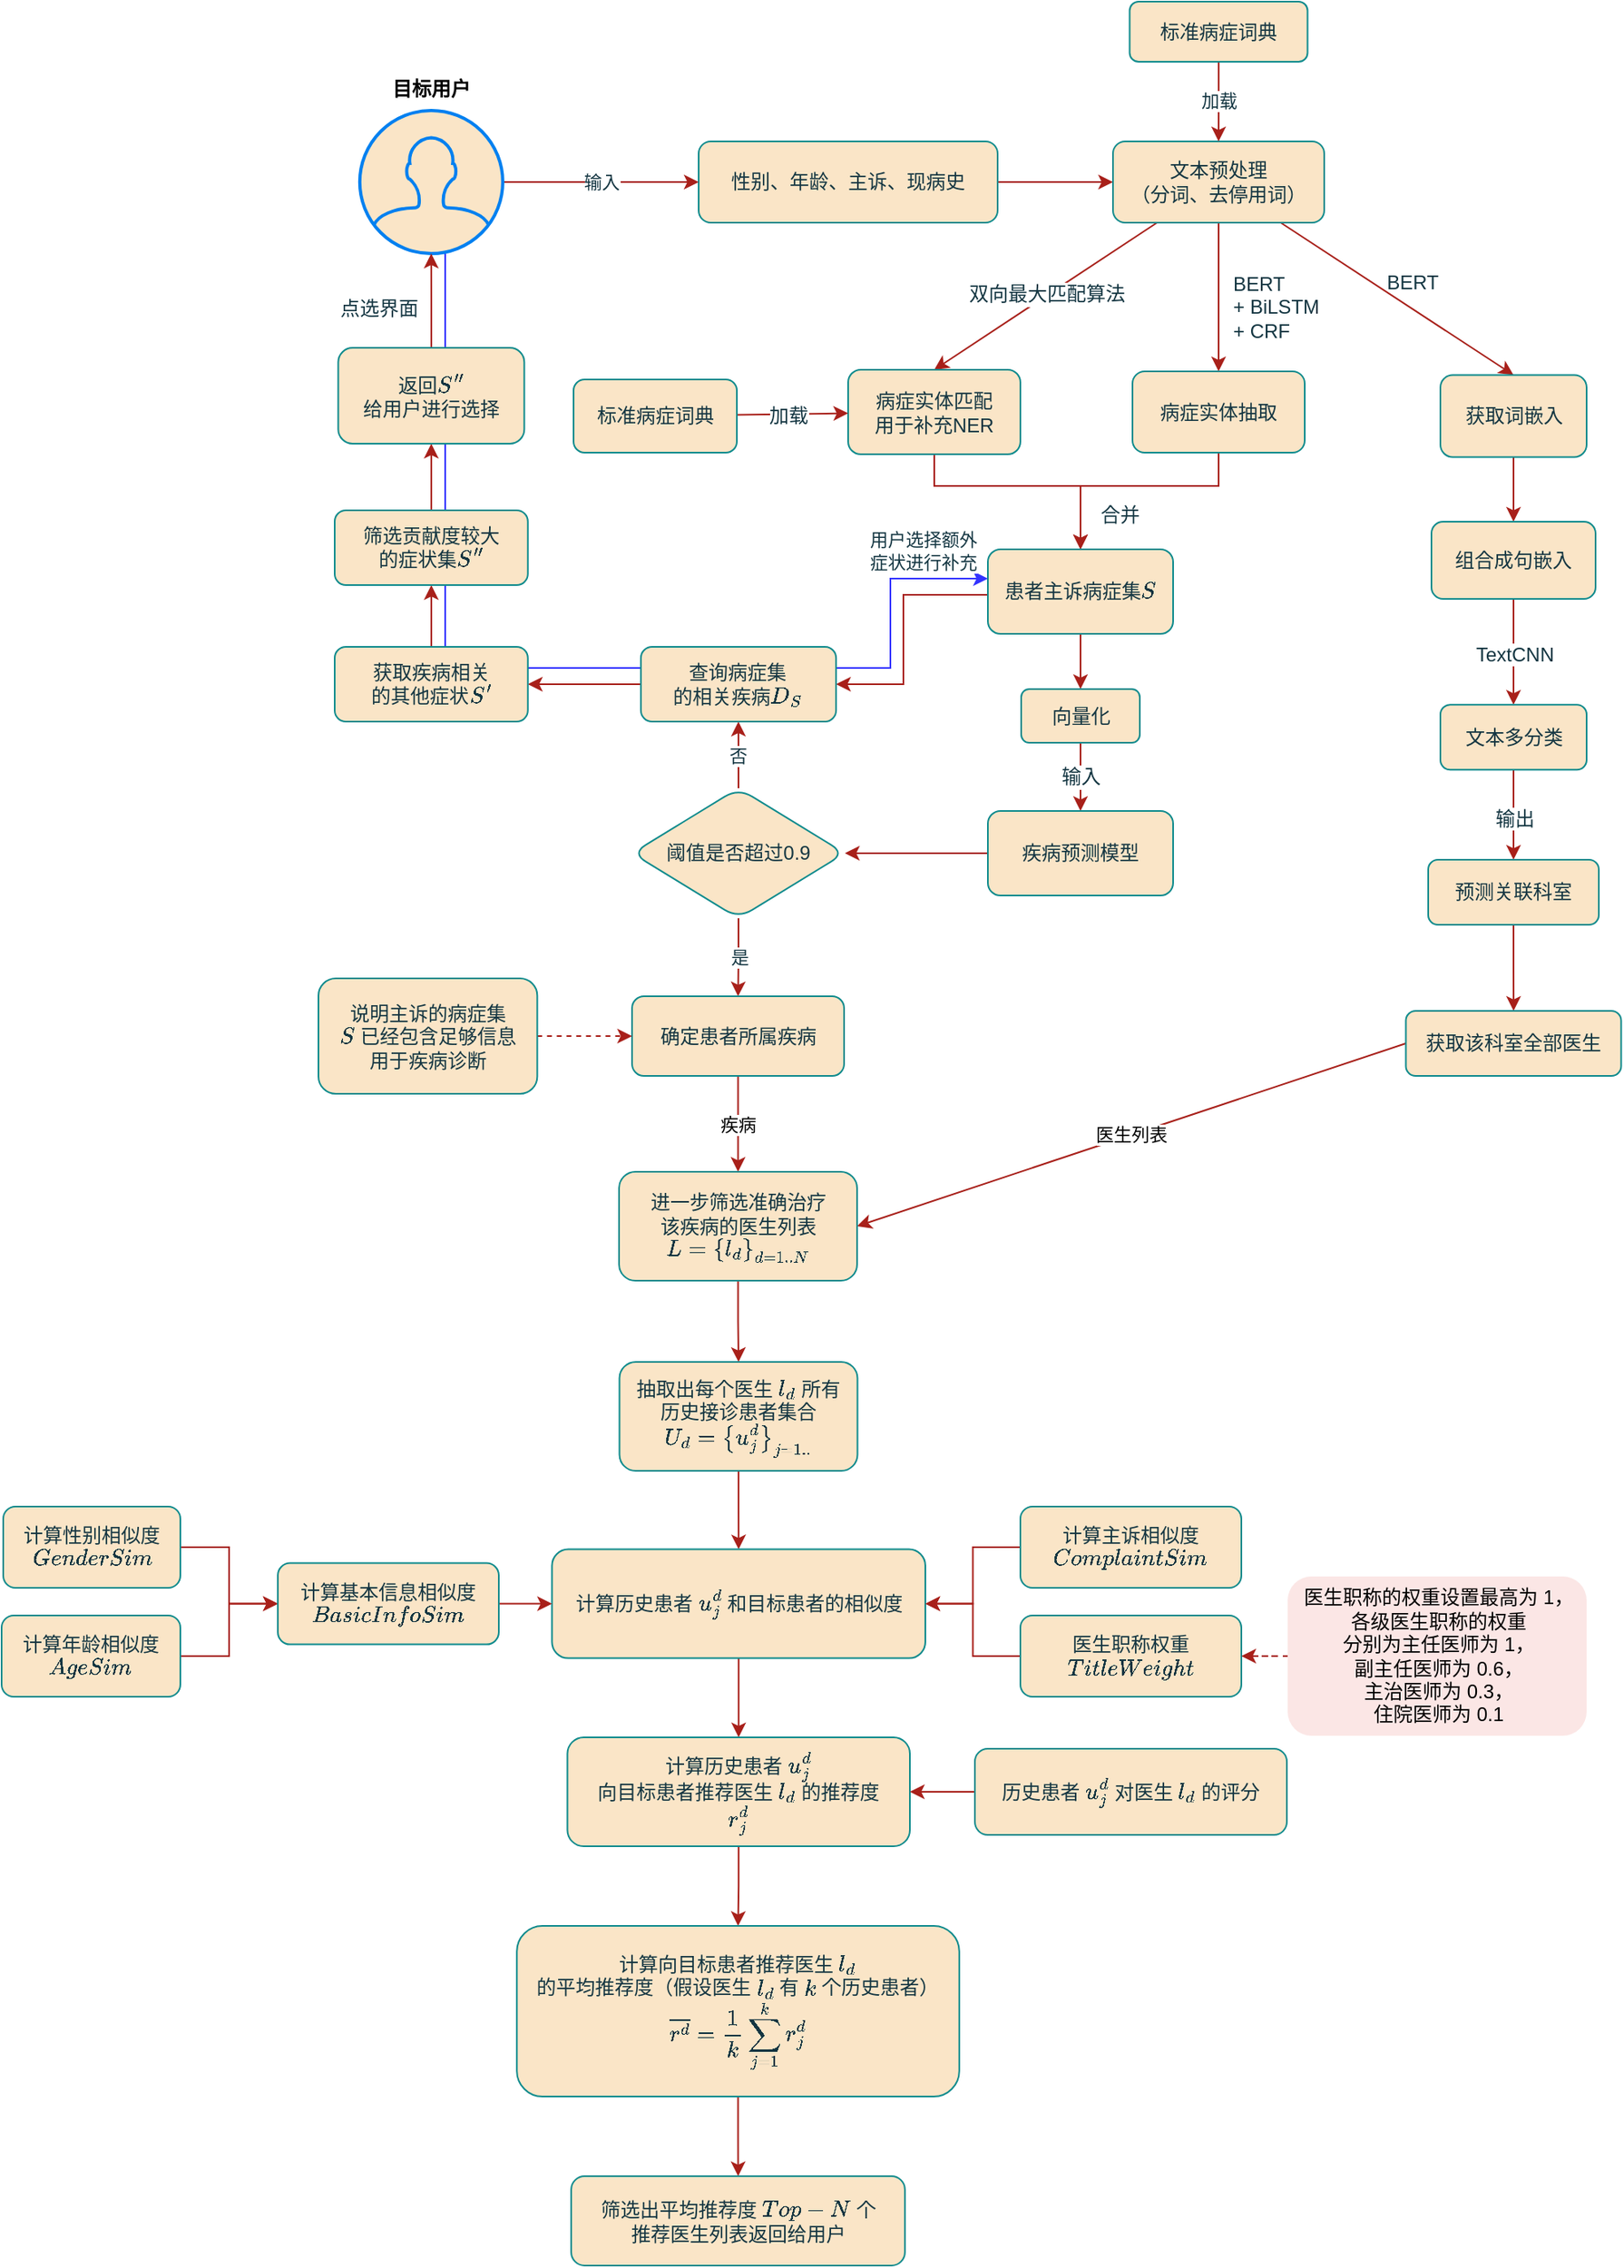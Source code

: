 <mxfile version="21.2.8" type="device">
  <diagram id="C5RBs43oDa-KdzZeNtuy" name="Page-1">
    <mxGraphModel dx="1700" dy="1240" grid="0" gridSize="10" guides="1" tooltips="1" connect="1" arrows="1" fold="1" page="0" pageScale="1" pageWidth="827" pageHeight="1169" math="1" shadow="0">
      <root>
        <mxCell id="WIyWlLk6GJQsqaUBKTNV-0" />
        <mxCell id="WIyWlLk6GJQsqaUBKTNV-1" parent="WIyWlLk6GJQsqaUBKTNV-0" />
        <mxCell id="CT1Cn-AG5BOW3qlMobIK-1" value="" style="edgeStyle=orthogonalEdgeStyle;rounded=0;orthogonalLoop=1;jettySize=auto;html=1;labelBackgroundColor=none;strokeColor=#A8201A;fontColor=default;" parent="WIyWlLk6GJQsqaUBKTNV-1" source="WIyWlLk6GJQsqaUBKTNV-3" target="CT1Cn-AG5BOW3qlMobIK-0" edge="1">
          <mxGeometry relative="1" as="geometry" />
        </mxCell>
        <mxCell id="WIyWlLk6GJQsqaUBKTNV-3" value="性别、年龄、主诉、现病史" style="rounded=1;whiteSpace=wrap;html=1;fontSize=12;glass=0;strokeWidth=1;shadow=0;labelBackgroundColor=none;fillColor=#FAE5C7;strokeColor=#0F8B8D;fontColor=#143642;" parent="WIyWlLk6GJQsqaUBKTNV-1" vertex="1">
          <mxGeometry x="155" y="59" width="184" height="50" as="geometry" />
        </mxCell>
        <mxCell id="WIyWlLk6GJQsqaUBKTNV-5" value="No" style="edgeStyle=orthogonalEdgeStyle;rounded=0;html=1;jettySize=auto;orthogonalLoop=1;fontSize=11;endArrow=block;endFill=0;endSize=8;strokeWidth=1;shadow=0;labelBackgroundColor=none;strokeColor=#A8201A;fontColor=default;" parent="WIyWlLk6GJQsqaUBKTNV-1" edge="1">
          <mxGeometry y="10" relative="1" as="geometry">
            <mxPoint as="offset" />
            <mxPoint x="360" y="260" as="targetPoint" />
          </mxGeometry>
        </mxCell>
        <mxCell id="CT1Cn-AG5BOW3qlMobIK-3" value="" style="rounded=0;orthogonalLoop=1;jettySize=auto;html=1;labelBackgroundColor=none;strokeColor=#A8201A;fontColor=default;entryX=0.5;entryY=0;entryDx=0;entryDy=0;" parent="WIyWlLk6GJQsqaUBKTNV-1" source="CT1Cn-AG5BOW3qlMobIK-0" target="CT1Cn-AG5BOW3qlMobIK-2" edge="1">
          <mxGeometry relative="1" as="geometry" />
        </mxCell>
        <mxCell id="CT1Cn-AG5BOW3qlMobIK-19" value="" style="edgeStyle=orthogonalEdgeStyle;rounded=0;orthogonalLoop=1;jettySize=auto;html=1;strokeColor=#A8201A;fontColor=#143642;fillColor=#FAE5C7;" parent="WIyWlLk6GJQsqaUBKTNV-1" source="CT1Cn-AG5BOW3qlMobIK-0" target="CT1Cn-AG5BOW3qlMobIK-18" edge="1">
          <mxGeometry relative="1" as="geometry" />
        </mxCell>
        <mxCell id="CT1Cn-AG5BOW3qlMobIK-34" value="&lt;span style=&quot;color: rgb(20, 54, 66); font-family: Helvetica; font-size: 12px; font-style: normal; font-variant-ligatures: normal; font-variant-caps: normal; font-weight: 400; letter-spacing: normal; orphans: 2; text-align: center; text-indent: 0px; text-transform: none; widows: 2; word-spacing: 0px; -webkit-text-stroke-width: 0px; background-color: rgb(255, 255, 255); text-decoration-thickness: initial; text-decoration-style: initial; text-decoration-color: initial; float: none; display: inline !important;&quot;&gt;双向最大匹配算法&lt;/span&gt;" style="rounded=0;orthogonalLoop=1;jettySize=auto;html=1;entryX=0.5;entryY=0;entryDx=0;entryDy=0;strokeColor=#A8201A;fontColor=#143642;fillColor=#FAE5C7;" parent="WIyWlLk6GJQsqaUBKTNV-1" source="CT1Cn-AG5BOW3qlMobIK-0" target="CT1Cn-AG5BOW3qlMobIK-25" edge="1">
          <mxGeometry x="-0.009" y="-1" relative="1" as="geometry">
            <mxPoint as="offset" />
          </mxGeometry>
        </mxCell>
        <mxCell id="CT1Cn-AG5BOW3qlMobIK-0" value="文本预处理&lt;br&gt;（分词、去停用词）" style="rounded=1;whiteSpace=wrap;html=1;fontSize=12;glass=0;strokeWidth=1;shadow=0;labelBackgroundColor=none;fillColor=#FAE5C7;strokeColor=#0F8B8D;fontColor=#143642;" parent="WIyWlLk6GJQsqaUBKTNV-1" vertex="1">
          <mxGeometry x="410" y="59" width="130" height="50" as="geometry" />
        </mxCell>
        <mxCell id="CT1Cn-AG5BOW3qlMobIK-5" value="" style="edgeStyle=orthogonalEdgeStyle;rounded=0;orthogonalLoop=1;jettySize=auto;html=1;labelBackgroundColor=none;strokeColor=#A8201A;fontColor=default;" parent="WIyWlLk6GJQsqaUBKTNV-1" source="CT1Cn-AG5BOW3qlMobIK-2" target="CT1Cn-AG5BOW3qlMobIK-4" edge="1">
          <mxGeometry relative="1" as="geometry" />
        </mxCell>
        <mxCell id="CT1Cn-AG5BOW3qlMobIK-2" value="获取词嵌入" style="rounded=1;whiteSpace=wrap;html=1;fontSize=12;glass=0;strokeWidth=1;shadow=0;labelBackgroundColor=none;fillColor=#FAE5C7;strokeColor=#0F8B8D;fontColor=#143642;" parent="WIyWlLk6GJQsqaUBKTNV-1" vertex="1">
          <mxGeometry x="611.5" y="202.75" width="90" height="50.5" as="geometry" />
        </mxCell>
        <mxCell id="CT1Cn-AG5BOW3qlMobIK-10" value="&#xa;&lt;span style=&quot;color: rgb(20, 54, 66); font-family: Helvetica; font-size: 12px; font-style: normal; font-variant-ligatures: normal; font-variant-caps: normal; font-weight: 400; letter-spacing: normal; orphans: 2; text-align: center; text-indent: 0px; text-transform: none; widows: 2; word-spacing: 0px; -webkit-text-stroke-width: 0px; background-color: rgb(255, 255, 255); text-decoration-thickness: initial; text-decoration-style: initial; text-decoration-color: initial; float: none; display: inline !important;&quot;&gt;TextCNN&lt;/span&gt;&#xa;&#xa;" style="edgeStyle=orthogonalEdgeStyle;rounded=0;orthogonalLoop=1;jettySize=auto;html=1;labelBackgroundColor=none;strokeColor=#A8201A;fontColor=default;" parent="WIyWlLk6GJQsqaUBKTNV-1" source="CT1Cn-AG5BOW3qlMobIK-4" target="CT1Cn-AG5BOW3qlMobIK-9" edge="1">
          <mxGeometry x="0.234" relative="1" as="geometry">
            <mxPoint as="offset" />
          </mxGeometry>
        </mxCell>
        <mxCell id="CT1Cn-AG5BOW3qlMobIK-4" value="组合成句嵌入" style="rounded=1;whiteSpace=wrap;html=1;fontSize=12;glass=0;strokeWidth=1;shadow=0;labelBackgroundColor=none;fillColor=#FAE5C7;strokeColor=#0F8B8D;fontColor=#143642;" parent="WIyWlLk6GJQsqaUBKTNV-1" vertex="1">
          <mxGeometry x="606" y="293" width="101" height="47.5" as="geometry" />
        </mxCell>
        <mxCell id="CT1Cn-AG5BOW3qlMobIK-6" value="BERT" style="text;html=1;align=center;verticalAlign=middle;resizable=0;points=[];autosize=1;strokeColor=none;fillColor=none;labelBackgroundColor=none;fontColor=#143642;" parent="WIyWlLk6GJQsqaUBKTNV-1" vertex="1">
          <mxGeometry x="569" y="133" width="50" height="26" as="geometry" />
        </mxCell>
        <mxCell id="CT1Cn-AG5BOW3qlMobIK-13" value="&#xa;&lt;span style=&quot;color: rgb(20, 54, 66); font-family: Helvetica; font-size: 12px; font-style: normal; font-variant-ligatures: normal; font-variant-caps: normal; font-weight: 400; letter-spacing: normal; orphans: 2; text-align: center; text-indent: 0px; text-transform: none; widows: 2; word-spacing: 0px; -webkit-text-stroke-width: 0px; background-color: rgb(255, 255, 255); text-decoration-thickness: initial; text-decoration-style: initial; text-decoration-color: initial; float: none; display: inline !important;&quot;&gt;输出&lt;/span&gt;&#xa;&#xa;" style="edgeStyle=orthogonalEdgeStyle;rounded=0;orthogonalLoop=1;jettySize=auto;html=1;labelBackgroundColor=none;strokeColor=#A8201A;fontColor=default;" parent="WIyWlLk6GJQsqaUBKTNV-1" source="CT1Cn-AG5BOW3qlMobIK-9" target="CT1Cn-AG5BOW3qlMobIK-12" edge="1">
          <mxGeometry x="0.314" relative="1" as="geometry">
            <mxPoint as="offset" />
          </mxGeometry>
        </mxCell>
        <mxCell id="CT1Cn-AG5BOW3qlMobIK-9" value="文本多分类" style="rounded=1;whiteSpace=wrap;html=1;fontSize=12;glass=0;strokeWidth=1;shadow=0;labelBackgroundColor=none;fillColor=#FAE5C7;strokeColor=#0F8B8D;fontColor=#143642;" parent="WIyWlLk6GJQsqaUBKTNV-1" vertex="1">
          <mxGeometry x="611.5" y="405.61" width="90" height="40" as="geometry" />
        </mxCell>
        <mxCell id="CT1Cn-AG5BOW3qlMobIK-17" value="" style="edgeStyle=orthogonalEdgeStyle;rounded=0;orthogonalLoop=1;jettySize=auto;html=1;labelBackgroundColor=none;strokeColor=#A8201A;fontColor=default;" parent="WIyWlLk6GJQsqaUBKTNV-1" source="CT1Cn-AG5BOW3qlMobIK-12" target="CT1Cn-AG5BOW3qlMobIK-16" edge="1">
          <mxGeometry relative="1" as="geometry" />
        </mxCell>
        <mxCell id="CT1Cn-AG5BOW3qlMobIK-12" value="预测关联科室" style="rounded=1;whiteSpace=wrap;html=1;fontSize=12;glass=0;strokeWidth=1;shadow=0;labelBackgroundColor=none;fillColor=#FAE5C7;strokeColor=#0F8B8D;fontColor=#143642;" parent="WIyWlLk6GJQsqaUBKTNV-1" vertex="1">
          <mxGeometry x="604" y="501" width="105" height="40" as="geometry" />
        </mxCell>
        <mxCell id="IbRS3Qbwn-SkKj3bePbD-2" value="医生列表" style="rounded=0;orthogonalLoop=1;jettySize=auto;html=1;entryX=1;entryY=0.5;entryDx=0;entryDy=0;strokeColor=#A8201A;exitX=0;exitY=0.5;exitDx=0;exitDy=0;" edge="1" parent="WIyWlLk6GJQsqaUBKTNV-1" source="CT1Cn-AG5BOW3qlMobIK-16" target="IbRS3Qbwn-SkKj3bePbD-0">
          <mxGeometry relative="1" as="geometry" />
        </mxCell>
        <mxCell id="CT1Cn-AG5BOW3qlMobIK-16" value="获取该科室全部医生" style="rounded=1;whiteSpace=wrap;html=1;fontSize=12;glass=0;strokeWidth=1;shadow=0;labelBackgroundColor=none;fillColor=#FAE5C7;strokeColor=#0F8B8D;fontColor=#143642;" parent="WIyWlLk6GJQsqaUBKTNV-1" vertex="1">
          <mxGeometry x="590.25" y="594" width="132.5" height="40" as="geometry" />
        </mxCell>
        <mxCell id="CT1Cn-AG5BOW3qlMobIK-38" style="edgeStyle=orthogonalEdgeStyle;rounded=0;orthogonalLoop=1;jettySize=auto;html=1;entryX=0.5;entryY=0;entryDx=0;entryDy=0;strokeColor=#A8201A;fontColor=#143642;fillColor=#FAE5C7;" parent="WIyWlLk6GJQsqaUBKTNV-1" source="CT1Cn-AG5BOW3qlMobIK-18" target="CT1Cn-AG5BOW3qlMobIK-36" edge="1">
          <mxGeometry relative="1" as="geometry">
            <Array as="points">
              <mxPoint x="475" y="271" />
              <mxPoint x="390" y="271" />
              <mxPoint x="390" y="309" />
            </Array>
          </mxGeometry>
        </mxCell>
        <mxCell id="CT1Cn-AG5BOW3qlMobIK-18" value="病症实体抽取" style="rounded=1;whiteSpace=wrap;html=1;fontSize=12;glass=0;strokeWidth=1;shadow=0;labelBackgroundColor=none;fillColor=#FAE5C7;strokeColor=#0F8B8D;fontColor=#143642;" parent="WIyWlLk6GJQsqaUBKTNV-1" vertex="1">
          <mxGeometry x="422" y="200.5" width="106" height="50" as="geometry" />
        </mxCell>
        <mxCell id="CT1Cn-AG5BOW3qlMobIK-20" value="&lt;span style=&quot;color: rgb(20, 54, 66); font-family: Helvetica; font-size: 12px; font-style: normal; font-variant-ligatures: normal; font-variant-caps: normal; font-weight: 400; letter-spacing: normal; orphans: 2; text-align: center; text-indent: 0px; text-transform: none; widows: 2; word-spacing: 0px; -webkit-text-stroke-width: 0px; background-color: rgb(255, 255, 255); text-decoration-thickness: initial; text-decoration-style: initial; text-decoration-color: initial; float: none; display: inline !important;&quot;&gt;BERT &lt;br&gt;+ BiLSTM &lt;br&gt;+ CRF&lt;/span&gt;" style="text;whiteSpace=wrap;html=1;fontColor=#143642;" parent="WIyWlLk6GJQsqaUBKTNV-1" vertex="1">
          <mxGeometry x="482" y="133" width="75" height="36" as="geometry" />
        </mxCell>
        <mxCell id="CT1Cn-AG5BOW3qlMobIK-24" value="加载" style="edgeStyle=orthogonalEdgeStyle;rounded=0;orthogonalLoop=1;jettySize=auto;html=1;strokeColor=#A8201A;fontColor=#143642;fillColor=#FAE5C7;" parent="WIyWlLk6GJQsqaUBKTNV-1" source="CT1Cn-AG5BOW3qlMobIK-22" target="CT1Cn-AG5BOW3qlMobIK-0" edge="1">
          <mxGeometry relative="1" as="geometry" />
        </mxCell>
        <mxCell id="CT1Cn-AG5BOW3qlMobIK-22" value="标准病症词典" style="rounded=1;whiteSpace=wrap;html=1;fontSize=12;glass=0;strokeWidth=1;shadow=0;labelBackgroundColor=none;fillColor=#FAE5C7;strokeColor=#0F8B8D;fontColor=#143642;" parent="WIyWlLk6GJQsqaUBKTNV-1" vertex="1">
          <mxGeometry x="420.25" y="-27" width="109.5" height="37" as="geometry" />
        </mxCell>
        <mxCell id="CT1Cn-AG5BOW3qlMobIK-37" style="edgeStyle=orthogonalEdgeStyle;rounded=0;orthogonalLoop=1;jettySize=auto;html=1;entryX=0.5;entryY=0;entryDx=0;entryDy=0;strokeColor=#A8201A;fontColor=#143642;fillColor=#FAE5C7;" parent="WIyWlLk6GJQsqaUBKTNV-1" source="CT1Cn-AG5BOW3qlMobIK-25" target="CT1Cn-AG5BOW3qlMobIK-36" edge="1">
          <mxGeometry relative="1" as="geometry">
            <Array as="points">
              <mxPoint x="300" y="271" />
              <mxPoint x="390" y="271" />
              <mxPoint x="390" y="309" />
            </Array>
          </mxGeometry>
        </mxCell>
        <mxCell id="CT1Cn-AG5BOW3qlMobIK-25" value="病症实体匹配&lt;br&gt;用于补充NER" style="rounded=1;whiteSpace=wrap;html=1;fontSize=12;glass=0;strokeWidth=1;shadow=0;labelBackgroundColor=none;fillColor=#FAE5C7;strokeColor=#0F8B8D;fontColor=#143642;" parent="WIyWlLk6GJQsqaUBKTNV-1" vertex="1">
          <mxGeometry x="247" y="199.5" width="106" height="52" as="geometry" />
        </mxCell>
        <mxCell id="CT1Cn-AG5BOW3qlMobIK-28" value="&lt;span style=&quot;color: rgb(20, 54, 66); font-family: Helvetica; font-size: 12px; font-style: normal; font-variant-ligatures: normal; font-variant-caps: normal; font-weight: 400; letter-spacing: normal; orphans: 2; text-align: center; text-indent: 0px; text-transform: none; widows: 2; word-spacing: 0px; -webkit-text-stroke-width: 0px; background-color: rgb(255, 255, 255); text-decoration-thickness: initial; text-decoration-style: initial; text-decoration-color: initial; float: none; display: inline !important;&quot;&gt;加载&lt;/span&gt;" style="rounded=0;orthogonalLoop=1;jettySize=auto;html=1;strokeColor=#A8201A;fontColor=#143642;fillColor=#FAE5C7;" parent="WIyWlLk6GJQsqaUBKTNV-1" source="CT1Cn-AG5BOW3qlMobIK-27" target="CT1Cn-AG5BOW3qlMobIK-25" edge="1">
          <mxGeometry x="-0.083" y="-1" relative="1" as="geometry">
            <mxPoint as="offset" />
          </mxGeometry>
        </mxCell>
        <mxCell id="CT1Cn-AG5BOW3qlMobIK-27" value="标准病症词典" style="rounded=1;whiteSpace=wrap;html=1;fontSize=12;glass=0;strokeWidth=1;shadow=0;labelBackgroundColor=none;fillColor=#FAE5C7;strokeColor=#0F8B8D;fontColor=#143642;" parent="WIyWlLk6GJQsqaUBKTNV-1" vertex="1">
          <mxGeometry x="78" y="205.5" width="100.5" height="45" as="geometry" />
        </mxCell>
        <mxCell id="CT1Cn-AG5BOW3qlMobIK-43" value="" style="edgeStyle=orthogonalEdgeStyle;rounded=0;orthogonalLoop=1;jettySize=auto;html=1;strokeColor=#A8201A;fontColor=#143642;fillColor=#FAE5C7;" parent="WIyWlLk6GJQsqaUBKTNV-1" source="CT1Cn-AG5BOW3qlMobIK-36" target="CT1Cn-AG5BOW3qlMobIK-42" edge="1">
          <mxGeometry relative="1" as="geometry" />
        </mxCell>
        <mxCell id="CT1Cn-AG5BOW3qlMobIK-53" style="rounded=0;orthogonalLoop=1;jettySize=auto;html=1;entryX=1;entryY=0.5;entryDx=0;entryDy=0;strokeColor=#A8201A;fontColor=#143642;fillColor=#FAE5C7;exitX=0;exitY=0.5;exitDx=0;exitDy=0;edgeStyle=orthogonalEdgeStyle;" parent="WIyWlLk6GJQsqaUBKTNV-1" source="CT1Cn-AG5BOW3qlMobIK-36" target="CT1Cn-AG5BOW3qlMobIK-49" edge="1">
          <mxGeometry relative="1" as="geometry">
            <Array as="points">
              <mxPoint x="333" y="338" />
              <mxPoint x="281" y="338" />
              <mxPoint x="281" y="393" />
            </Array>
          </mxGeometry>
        </mxCell>
        <mxCell id="CT1Cn-AG5BOW3qlMobIK-36" value="患者主诉病症集`S`" style="rounded=1;whiteSpace=wrap;html=1;fontSize=12;glass=0;strokeWidth=1;shadow=0;labelBackgroundColor=none;fillColor=#FAE5C7;strokeColor=#0F8B8D;fontColor=#143642;" parent="WIyWlLk6GJQsqaUBKTNV-1" vertex="1">
          <mxGeometry x="333" y="310" width="114" height="52" as="geometry" />
        </mxCell>
        <mxCell id="CT1Cn-AG5BOW3qlMobIK-39" value="合并" style="text;html=1;align=center;verticalAlign=middle;resizable=0;points=[];autosize=1;strokeColor=none;fillColor=none;fontColor=#143642;" parent="WIyWlLk6GJQsqaUBKTNV-1" vertex="1">
          <mxGeometry x="393" y="276" width="42" height="26" as="geometry" />
        </mxCell>
        <mxCell id="CT1Cn-AG5BOW3qlMobIK-45" value="&lt;span style=&quot;color: rgb(20, 54, 66); font-family: Helvetica; font-size: 12px; font-style: normal; font-variant-ligatures: normal; font-variant-caps: normal; font-weight: 400; letter-spacing: normal; orphans: 2; text-align: center; text-indent: 0px; text-transform: none; widows: 2; word-spacing: 0px; -webkit-text-stroke-width: 0px; background-color: rgb(255, 255, 255); text-decoration-thickness: initial; text-decoration-style: initial; text-decoration-color: initial; float: none; display: inline !important;&quot;&gt;输入&lt;/span&gt;" style="edgeStyle=orthogonalEdgeStyle;rounded=0;orthogonalLoop=1;jettySize=auto;html=1;strokeColor=#A8201A;fontColor=#143642;fillColor=#FAE5C7;" parent="WIyWlLk6GJQsqaUBKTNV-1" source="CT1Cn-AG5BOW3qlMobIK-42" target="CT1Cn-AG5BOW3qlMobIK-44" edge="1">
          <mxGeometry relative="1" as="geometry" />
        </mxCell>
        <mxCell id="CT1Cn-AG5BOW3qlMobIK-42" value="向量化" style="rounded=1;whiteSpace=wrap;html=1;fontSize=12;glass=0;strokeWidth=1;shadow=0;labelBackgroundColor=none;fillColor=#FAE5C7;strokeColor=#0F8B8D;fontColor=#143642;" parent="WIyWlLk6GJQsqaUBKTNV-1" vertex="1">
          <mxGeometry x="353.5" y="396" width="73" height="33" as="geometry" />
        </mxCell>
        <mxCell id="CT1Cn-AG5BOW3qlMobIK-48" value="" style="edgeStyle=orthogonalEdgeStyle;rounded=0;orthogonalLoop=1;jettySize=auto;html=1;strokeColor=#A8201A;fontColor=#143642;fillColor=#FAE5C7;" parent="WIyWlLk6GJQsqaUBKTNV-1" source="CT1Cn-AG5BOW3qlMobIK-44" target="CT1Cn-AG5BOW3qlMobIK-47" edge="1">
          <mxGeometry relative="1" as="geometry" />
        </mxCell>
        <mxCell id="CT1Cn-AG5BOW3qlMobIK-44" value="疾病预测模型" style="rounded=1;whiteSpace=wrap;html=1;fontSize=12;glass=0;strokeWidth=1;shadow=0;labelBackgroundColor=none;fillColor=#FAE5C7;strokeColor=#0F8B8D;fontColor=#143642;" parent="WIyWlLk6GJQsqaUBKTNV-1" vertex="1">
          <mxGeometry x="333" y="471" width="114" height="52" as="geometry" />
        </mxCell>
        <mxCell id="CT1Cn-AG5BOW3qlMobIK-50" value="否" style="edgeStyle=orthogonalEdgeStyle;rounded=0;orthogonalLoop=1;jettySize=auto;html=1;strokeColor=#A8201A;fontColor=#143642;fillColor=#FAE5C7;" parent="WIyWlLk6GJQsqaUBKTNV-1" source="CT1Cn-AG5BOW3qlMobIK-47" target="CT1Cn-AG5BOW3qlMobIK-49" edge="1">
          <mxGeometry relative="1" as="geometry" />
        </mxCell>
        <mxCell id="CT1Cn-AG5BOW3qlMobIK-71" value="是" style="edgeStyle=orthogonalEdgeStyle;rounded=0;orthogonalLoop=1;jettySize=auto;html=1;strokeColor=#A8201A;fontColor=#143642;fillColor=#FAE5C7;" parent="WIyWlLk6GJQsqaUBKTNV-1" source="CT1Cn-AG5BOW3qlMobIK-47" target="CT1Cn-AG5BOW3qlMobIK-70" edge="1">
          <mxGeometry relative="1" as="geometry" />
        </mxCell>
        <mxCell id="CT1Cn-AG5BOW3qlMobIK-47" value="阈值是否超过0.9" style="rhombus;whiteSpace=wrap;html=1;fillColor=#FAE5C7;strokeColor=#0F8B8D;fontColor=#143642;rounded=1;glass=0;strokeWidth=1;shadow=0;labelBackgroundColor=none;" parent="WIyWlLk6GJQsqaUBKTNV-1" vertex="1">
          <mxGeometry x="114" y="457" width="131" height="80" as="geometry" />
        </mxCell>
        <mxCell id="CT1Cn-AG5BOW3qlMobIK-55" value="" style="edgeStyle=orthogonalEdgeStyle;rounded=0;orthogonalLoop=1;jettySize=auto;html=1;strokeColor=#A8201A;fontColor=#143642;fillColor=#FAE5C7;" parent="WIyWlLk6GJQsqaUBKTNV-1" source="CT1Cn-AG5BOW3qlMobIK-49" target="CT1Cn-AG5BOW3qlMobIK-54" edge="1">
          <mxGeometry relative="1" as="geometry" />
        </mxCell>
        <mxCell id="CT1Cn-AG5BOW3qlMobIK-60" value="" style="edgeStyle=orthogonalEdgeStyle;rounded=0;orthogonalLoop=1;jettySize=auto;html=1;strokeColor=#A8201A;fontColor=#143642;fillColor=#FAE5C7;" parent="WIyWlLk6GJQsqaUBKTNV-1" source="CT1Cn-AG5BOW3qlMobIK-54" target="CT1Cn-AG5BOW3qlMobIK-59" edge="1">
          <mxGeometry relative="1" as="geometry" />
        </mxCell>
        <mxCell id="CT1Cn-AG5BOW3qlMobIK-57" value="输入" style="edgeStyle=orthogonalEdgeStyle;rounded=0;orthogonalLoop=1;jettySize=auto;html=1;entryX=0;entryY=0.5;entryDx=0;entryDy=0;strokeColor=#A8201A;fontColor=#143642;fillColor=#FAE5C7;" parent="WIyWlLk6GJQsqaUBKTNV-1" source="CT1Cn-AG5BOW3qlMobIK-56" target="WIyWlLk6GJQsqaUBKTNV-3" edge="1">
          <mxGeometry relative="1" as="geometry" />
        </mxCell>
        <mxCell id="CT1Cn-AG5BOW3qlMobIK-67" value="用户选择额外&lt;br&gt;症状进行补充" style="edgeStyle=orthogonalEdgeStyle;rounded=0;orthogonalLoop=1;jettySize=auto;html=1;strokeColor=#3333FF;fontColor=#143642;fillColor=#FAE5C7;" parent="WIyWlLk6GJQsqaUBKTNV-1" source="CT1Cn-AG5BOW3qlMobIK-56" edge="1">
          <mxGeometry x="0.876" y="17" relative="1" as="geometry">
            <mxPoint x="333" y="328" as="targetPoint" />
            <Array as="points">
              <mxPoint x="-1" y="383" />
              <mxPoint x="273" y="383" />
              <mxPoint x="273" y="328" />
            </Array>
            <mxPoint as="offset" />
          </mxGeometry>
        </mxCell>
        <mxCell id="CT1Cn-AG5BOW3qlMobIK-56" value="" style="html=1;verticalLabelPosition=bottom;align=center;labelBackgroundColor=#ffffff;verticalAlign=top;strokeWidth=2;strokeColor=#0080F0;shadow=0;dashed=0;shape=mxgraph.ios7.icons.user;fontColor=#143642;fillColor=#FAE5C7;" parent="WIyWlLk6GJQsqaUBKTNV-1" vertex="1">
          <mxGeometry x="-53.57" y="40" width="88" height="88" as="geometry" />
        </mxCell>
        <mxCell id="CT1Cn-AG5BOW3qlMobIK-65" value="" style="edgeStyle=orthogonalEdgeStyle;rounded=0;orthogonalLoop=1;jettySize=auto;html=1;strokeColor=#A8201A;fontColor=#143642;fillColor=#FAE5C7;" parent="WIyWlLk6GJQsqaUBKTNV-1" source="CT1Cn-AG5BOW3qlMobIK-59" target="CT1Cn-AG5BOW3qlMobIK-64" edge="1">
          <mxGeometry relative="1" as="geometry" />
        </mxCell>
        <mxCell id="CT1Cn-AG5BOW3qlMobIK-59" value="筛选贡献度较大&lt;br&gt;的症状集`S^{\prime\prime}`" style="whiteSpace=wrap;html=1;fillColor=#FAE5C7;strokeColor=#0F8B8D;fontColor=#143642;rounded=1;glass=0;strokeWidth=1;shadow=0;labelBackgroundColor=none;" parent="WIyWlLk6GJQsqaUBKTNV-1" vertex="1">
          <mxGeometry x="-69" y="286" width="118.87" height="46" as="geometry" />
        </mxCell>
        <mxCell id="CT1Cn-AG5BOW3qlMobIK-66" value="" style="edgeStyle=orthogonalEdgeStyle;rounded=0;orthogonalLoop=1;jettySize=auto;html=1;strokeColor=#A8201A;fontColor=#143642;fillColor=#FAE5C7;" parent="WIyWlLk6GJQsqaUBKTNV-1" source="CT1Cn-AG5BOW3qlMobIK-64" target="CT1Cn-AG5BOW3qlMobIK-56" edge="1">
          <mxGeometry relative="1" as="geometry" />
        </mxCell>
        <mxCell id="CT1Cn-AG5BOW3qlMobIK-64" value="返回`S^{\prime\prime}`&lt;br&gt;给用户进行选择" style="whiteSpace=wrap;html=1;fillColor=#FAE5C7;strokeColor=#0F8B8D;fontColor=#143642;rounded=1;glass=0;strokeWidth=1;shadow=0;labelBackgroundColor=none;" parent="WIyWlLk6GJQsqaUBKTNV-1" vertex="1">
          <mxGeometry x="-66.82" y="186" width="114.5" height="59" as="geometry" />
        </mxCell>
        <mxCell id="CT1Cn-AG5BOW3qlMobIK-68" value="点选界面" style="text;html=1;align=center;verticalAlign=middle;resizable=0;points=[];autosize=1;strokeColor=none;fillColor=none;fontColor=#143642;" parent="WIyWlLk6GJQsqaUBKTNV-1" vertex="1">
          <mxGeometry x="-75" y="149" width="66" height="26" as="geometry" />
        </mxCell>
        <mxCell id="CT1Cn-AG5BOW3qlMobIK-49" value="查询病症集&lt;br&gt;的相关疾病`D_S`" style="whiteSpace=wrap;html=1;fillColor=#FAE5C7;strokeColor=#0F8B8D;fontColor=#143642;rounded=1;glass=0;strokeWidth=1;shadow=0;labelBackgroundColor=none;" parent="WIyWlLk6GJQsqaUBKTNV-1" vertex="1">
          <mxGeometry x="119.44" y="370" width="120.13" height="46" as="geometry" />
        </mxCell>
        <mxCell id="CT1Cn-AG5BOW3qlMobIK-54" value="获取疾病相关&lt;br&gt;的其他症状`S^{\prime}`" style="whiteSpace=wrap;html=1;fillColor=#FAE5C7;strokeColor=#0F8B8D;fontColor=#143642;rounded=1;glass=0;strokeWidth=1;shadow=0;labelBackgroundColor=none;" parent="WIyWlLk6GJQsqaUBKTNV-1" vertex="1">
          <mxGeometry x="-69" y="370" width="118.87" height="46" as="geometry" />
        </mxCell>
        <mxCell id="IbRS3Qbwn-SkKj3bePbD-1" value="疾病" style="edgeStyle=orthogonalEdgeStyle;rounded=0;orthogonalLoop=1;jettySize=auto;html=1;strokeColor=#A8201A;" edge="1" parent="WIyWlLk6GJQsqaUBKTNV-1" source="CT1Cn-AG5BOW3qlMobIK-70" target="IbRS3Qbwn-SkKj3bePbD-0">
          <mxGeometry relative="1" as="geometry" />
        </mxCell>
        <mxCell id="CT1Cn-AG5BOW3qlMobIK-70" value="确定患者所属疾病" style="whiteSpace=wrap;html=1;fillColor=#FAE5C7;strokeColor=#0F8B8D;fontColor=#143642;rounded=1;glass=0;strokeWidth=1;shadow=0;labelBackgroundColor=none;" parent="WIyWlLk6GJQsqaUBKTNV-1" vertex="1">
          <mxGeometry x="114" y="585" width="130.5" height="49" as="geometry" />
        </mxCell>
        <mxCell id="CT1Cn-AG5BOW3qlMobIK-75" value="" style="edgeStyle=orthogonalEdgeStyle;rounded=0;orthogonalLoop=1;jettySize=auto;html=1;strokeColor=#A8201A;fontColor=#143642;fillColor=#FAE5C7;dashed=1;" parent="WIyWlLk6GJQsqaUBKTNV-1" source="CT1Cn-AG5BOW3qlMobIK-73" target="CT1Cn-AG5BOW3qlMobIK-70" edge="1">
          <mxGeometry relative="1" as="geometry" />
        </mxCell>
        <mxCell id="CT1Cn-AG5BOW3qlMobIK-73" value="说明主诉的病症集 &lt;br&gt;`S`&amp;nbsp;已经包含足够信息&lt;br&gt;用于疾病诊断" style="whiteSpace=wrap;html=1;fillColor=#FAE5C7;strokeColor=#0F8B8D;fontColor=#143642;rounded=1;glass=0;strokeWidth=1;shadow=0;labelBackgroundColor=none;" parent="WIyWlLk6GJQsqaUBKTNV-1" vertex="1">
          <mxGeometry x="-79" y="574" width="134.68" height="71" as="geometry" />
        </mxCell>
        <mxCell id="IbRS3Qbwn-SkKj3bePbD-41" value="" style="edgeStyle=orthogonalEdgeStyle;rounded=0;orthogonalLoop=1;jettySize=auto;html=1;strokeColor=#A8201A;" edge="1" parent="WIyWlLk6GJQsqaUBKTNV-1" source="IbRS3Qbwn-SkKj3bePbD-0" target="IbRS3Qbwn-SkKj3bePbD-40">
          <mxGeometry relative="1" as="geometry" />
        </mxCell>
        <mxCell id="IbRS3Qbwn-SkKj3bePbD-0" value="进一步筛选准确治疗&lt;br&gt;该疾病的医生列表&lt;br&gt;`L={l_d}_{d=1..N}`" style="whiteSpace=wrap;html=1;fillColor=#FAE5C7;strokeColor=#0F8B8D;fontColor=#143642;rounded=1;glass=0;strokeWidth=1;shadow=0;labelBackgroundColor=none;" vertex="1" parent="WIyWlLk6GJQsqaUBKTNV-1">
          <mxGeometry x="106" y="693" width="146.5" height="67" as="geometry" />
        </mxCell>
        <mxCell id="IbRS3Qbwn-SkKj3bePbD-25" value="&lt;b&gt;目标用户&lt;/b&gt;" style="text;html=1;align=center;verticalAlign=middle;resizable=0;points=[];autosize=1;strokeColor=none;fillColor=none;" vertex="1" parent="WIyWlLk6GJQsqaUBKTNV-1">
          <mxGeometry x="-42.57" y="14" width="66" height="26" as="geometry" />
        </mxCell>
        <mxCell id="IbRS3Qbwn-SkKj3bePbD-55" style="edgeStyle=orthogonalEdgeStyle;rounded=0;orthogonalLoop=1;jettySize=auto;html=1;entryX=1;entryY=0.5;entryDx=0;entryDy=0;strokeColor=#A8201A;" edge="1" parent="WIyWlLk6GJQsqaUBKTNV-1" source="IbRS3Qbwn-SkKj3bePbD-35" target="IbRS3Qbwn-SkKj3bePbD-42">
          <mxGeometry relative="1" as="geometry" />
        </mxCell>
        <mxCell id="IbRS3Qbwn-SkKj3bePbD-35" value="计算主诉相似度&lt;br&gt;`Co\m\p\l\a\i\n\tSim`" style="rounded=1;whiteSpace=wrap;html=1;fontSize=12;glass=0;strokeWidth=1;shadow=0;labelBackgroundColor=none;fillColor=#FAE5C7;strokeColor=#0F8B8D;fontColor=#143642;" vertex="1" parent="WIyWlLk6GJQsqaUBKTNV-1">
          <mxGeometry x="353" y="899" width="136" height="50" as="geometry" />
        </mxCell>
        <mxCell id="IbRS3Qbwn-SkKj3bePbD-43" value="" style="edgeStyle=orthogonalEdgeStyle;rounded=0;orthogonalLoop=1;jettySize=auto;html=1;strokeColor=#A8201A;" edge="1" parent="WIyWlLk6GJQsqaUBKTNV-1" source="IbRS3Qbwn-SkKj3bePbD-40" target="IbRS3Qbwn-SkKj3bePbD-42">
          <mxGeometry relative="1" as="geometry" />
        </mxCell>
        <mxCell id="IbRS3Qbwn-SkKj3bePbD-40" value="抽取出每个医生 `l_d` 所有&lt;br&gt;历史接诊患者集合 &lt;br&gt;`U_d={u_j^{d}}_{j=1..}`" style="whiteSpace=wrap;html=1;fillColor=#FAE5C7;strokeColor=#0F8B8D;fontColor=#143642;rounded=1;glass=0;strokeWidth=1;shadow=0;labelBackgroundColor=none;" vertex="1" parent="WIyWlLk6GJQsqaUBKTNV-1">
          <mxGeometry x="106.25" y="810" width="146.5" height="67" as="geometry" />
        </mxCell>
        <mxCell id="IbRS3Qbwn-SkKj3bePbD-45" value="" style="edgeStyle=orthogonalEdgeStyle;rounded=0;orthogonalLoop=1;jettySize=auto;html=1;strokeColor=#A8201A;" edge="1" parent="WIyWlLk6GJQsqaUBKTNV-1" source="IbRS3Qbwn-SkKj3bePbD-42" target="IbRS3Qbwn-SkKj3bePbD-44">
          <mxGeometry relative="1" as="geometry" />
        </mxCell>
        <mxCell id="IbRS3Qbwn-SkKj3bePbD-42" value="计算历史患者 `u_j^{d}` 和目标患者的相似度" style="whiteSpace=wrap;html=1;fillColor=#FAE5C7;strokeColor=#0F8B8D;fontColor=#143642;rounded=1;glass=0;strokeWidth=1;shadow=0;labelBackgroundColor=none;" vertex="1" parent="WIyWlLk6GJQsqaUBKTNV-1">
          <mxGeometry x="64.72" y="925.3" width="229.79" height="67" as="geometry" />
        </mxCell>
        <mxCell id="IbRS3Qbwn-SkKj3bePbD-47" value="" style="edgeStyle=orthogonalEdgeStyle;rounded=0;orthogonalLoop=1;jettySize=auto;html=1;strokeColor=#A8201A;" edge="1" parent="WIyWlLk6GJQsqaUBKTNV-1" source="IbRS3Qbwn-SkKj3bePbD-44" target="IbRS3Qbwn-SkKj3bePbD-46">
          <mxGeometry relative="1" as="geometry" />
        </mxCell>
        <mxCell id="IbRS3Qbwn-SkKj3bePbD-44" value="计算历史患者 `u_j^{d}` &lt;br&gt;向目标患者推荐医生 `l_d` 的推荐度&lt;br&gt;`r_j^{d}`" style="whiteSpace=wrap;html=1;fillColor=#FAE5C7;strokeColor=#0F8B8D;fontColor=#143642;rounded=1;glass=0;strokeWidth=1;shadow=0;labelBackgroundColor=none;" vertex="1" parent="WIyWlLk6GJQsqaUBKTNV-1">
          <mxGeometry x="74.22" y="1041" width="210.78" height="67" as="geometry" />
        </mxCell>
        <mxCell id="IbRS3Qbwn-SkKj3bePbD-68" value="" style="edgeStyle=orthogonalEdgeStyle;rounded=0;orthogonalLoop=1;jettySize=auto;html=1;strokeColor=#A8201A;" edge="1" parent="WIyWlLk6GJQsqaUBKTNV-1" source="IbRS3Qbwn-SkKj3bePbD-46" target="IbRS3Qbwn-SkKj3bePbD-67">
          <mxGeometry relative="1" as="geometry" />
        </mxCell>
        <mxCell id="IbRS3Qbwn-SkKj3bePbD-46" value="计算向目标患者推荐医生 `l_d` &lt;br&gt;的平均推荐度（假设医生 `l_d` 有 `k` 个历史患者）&lt;br&gt;`\bar{r^{d}}=\frac{1}{k}\sum_{j=1}^{k}r_j^{d}`" style="whiteSpace=wrap;html=1;fillColor=#FAE5C7;strokeColor=#0F8B8D;fontColor=#143642;rounded=1;glass=0;strokeWidth=1;shadow=0;labelBackgroundColor=none;" vertex="1" parent="WIyWlLk6GJQsqaUBKTNV-1">
          <mxGeometry x="43.11" y="1157" width="272.28" height="105" as="geometry" />
        </mxCell>
        <mxCell id="IbRS3Qbwn-SkKj3bePbD-53" style="edgeStyle=orthogonalEdgeStyle;rounded=0;orthogonalLoop=1;jettySize=auto;html=1;entryX=0;entryY=0.5;entryDx=0;entryDy=0;strokeColor=#A8201A;" edge="1" parent="WIyWlLk6GJQsqaUBKTNV-1" source="IbRS3Qbwn-SkKj3bePbD-48" target="IbRS3Qbwn-SkKj3bePbD-51">
          <mxGeometry relative="1" as="geometry" />
        </mxCell>
        <mxCell id="IbRS3Qbwn-SkKj3bePbD-48" value="计算年龄相似度&lt;br&gt;`A\g\eSim`" style="rounded=1;whiteSpace=wrap;html=1;fontSize=12;glass=0;strokeWidth=1;shadow=0;labelBackgroundColor=none;fillColor=#FAE5C7;strokeColor=#0F8B8D;fontColor=#143642;" vertex="1" parent="WIyWlLk6GJQsqaUBKTNV-1">
          <mxGeometry x="-274" y="966" width="110" height="50" as="geometry" />
        </mxCell>
        <mxCell id="IbRS3Qbwn-SkKj3bePbD-52" style="edgeStyle=orthogonalEdgeStyle;rounded=0;orthogonalLoop=1;jettySize=auto;html=1;entryX=0;entryY=0.5;entryDx=0;entryDy=0;strokeColor=#A8201A;" edge="1" parent="WIyWlLk6GJQsqaUBKTNV-1" source="IbRS3Qbwn-SkKj3bePbD-49" target="IbRS3Qbwn-SkKj3bePbD-51">
          <mxGeometry relative="1" as="geometry" />
        </mxCell>
        <mxCell id="IbRS3Qbwn-SkKj3bePbD-49" value="计算性别相似度&lt;br&gt;`GenderSim`" style="rounded=1;whiteSpace=wrap;html=1;fontSize=12;glass=0;strokeWidth=1;shadow=0;labelBackgroundColor=none;fillColor=#FAE5C7;strokeColor=#0F8B8D;fontColor=#143642;" vertex="1" parent="WIyWlLk6GJQsqaUBKTNV-1">
          <mxGeometry x="-273" y="899" width="109" height="50" as="geometry" />
        </mxCell>
        <mxCell id="IbRS3Qbwn-SkKj3bePbD-54" style="edgeStyle=orthogonalEdgeStyle;rounded=0;orthogonalLoop=1;jettySize=auto;html=1;entryX=0;entryY=0.5;entryDx=0;entryDy=0;strokeColor=#A8201A;" edge="1" parent="WIyWlLk6GJQsqaUBKTNV-1" source="IbRS3Qbwn-SkKj3bePbD-51" target="IbRS3Qbwn-SkKj3bePbD-42">
          <mxGeometry relative="1" as="geometry" />
        </mxCell>
        <mxCell id="IbRS3Qbwn-SkKj3bePbD-51" value="计算基本信息相似度&lt;br&gt;`BasicInfoSim`" style="rounded=1;whiteSpace=wrap;html=1;fontSize=12;glass=0;strokeWidth=1;shadow=0;labelBackgroundColor=none;fillColor=#FAE5C7;strokeColor=#0F8B8D;fontColor=#143642;" vertex="1" parent="WIyWlLk6GJQsqaUBKTNV-1">
          <mxGeometry x="-104" y="933.8" width="136" height="50" as="geometry" />
        </mxCell>
        <mxCell id="IbRS3Qbwn-SkKj3bePbD-58" style="edgeStyle=orthogonalEdgeStyle;rounded=0;orthogonalLoop=1;jettySize=auto;html=1;entryX=1;entryY=0.5;entryDx=0;entryDy=0;strokeColor=#A8201A;" edge="1" parent="WIyWlLk6GJQsqaUBKTNV-1" source="IbRS3Qbwn-SkKj3bePbD-56" target="IbRS3Qbwn-SkKj3bePbD-42">
          <mxGeometry relative="1" as="geometry" />
        </mxCell>
        <mxCell id="IbRS3Qbwn-SkKj3bePbD-56" value="医生职称权重&lt;br&gt;`Tit\l\eWeight`" style="rounded=1;whiteSpace=wrap;html=1;fontSize=12;glass=0;strokeWidth=1;shadow=0;labelBackgroundColor=none;fillColor=#FAE5C7;strokeColor=#0F8B8D;fontColor=#143642;" vertex="1" parent="WIyWlLk6GJQsqaUBKTNV-1">
          <mxGeometry x="353" y="966" width="136" height="50" as="geometry" />
        </mxCell>
        <mxCell id="IbRS3Qbwn-SkKj3bePbD-60" value="" style="edgeStyle=orthogonalEdgeStyle;rounded=0;orthogonalLoop=1;jettySize=auto;html=1;strokeColor=#A8201A;" edge="1" parent="WIyWlLk6GJQsqaUBKTNV-1" source="IbRS3Qbwn-SkKj3bePbD-59" target="IbRS3Qbwn-SkKj3bePbD-44">
          <mxGeometry relative="1" as="geometry" />
        </mxCell>
        <mxCell id="IbRS3Qbwn-SkKj3bePbD-59" value="历史患者 `u_j^{d}` 对医生 `l_d` 的评分" style="whiteSpace=wrap;html=1;fillColor=#FAE5C7;strokeColor=#0F8B8D;fontColor=#143642;rounded=1;glass=0;strokeWidth=1;shadow=0;labelBackgroundColor=none;" vertex="1" parent="WIyWlLk6GJQsqaUBKTNV-1">
          <mxGeometry x="325" y="1048" width="192" height="53" as="geometry" />
        </mxCell>
        <mxCell id="IbRS3Qbwn-SkKj3bePbD-65" value="" style="edgeStyle=orthogonalEdgeStyle;rounded=0;orthogonalLoop=1;jettySize=auto;html=1;dashed=1;strokeColor=#A8201A;" edge="1" parent="WIyWlLk6GJQsqaUBKTNV-1" source="IbRS3Qbwn-SkKj3bePbD-61" target="IbRS3Qbwn-SkKj3bePbD-56">
          <mxGeometry relative="1" as="geometry" />
        </mxCell>
        <mxCell id="IbRS3Qbwn-SkKj3bePbD-61" value="医生职称的权重设置最高为 1，&lt;br&gt;各级医生职称的权重&lt;br&gt;分别为主任医师为 1，&lt;br&gt;副主任医师为 0.6，&lt;br&gt;主治医师为 0.3，&lt;br&gt;住院医师为 0.1" style="text;html=1;align=center;verticalAlign=middle;resizable=0;points=[];autosize=1;strokeColor=none;fillColor=#f8cecc;rounded=1;opacity=50;" vertex="1" parent="WIyWlLk6GJQsqaUBKTNV-1">
          <mxGeometry x="517.5" y="942" width="184" height="98" as="geometry" />
        </mxCell>
        <mxCell id="IbRS3Qbwn-SkKj3bePbD-67" value="筛选出平均推荐度 `Top-N` 个&lt;br&gt;推荐医生列表返回给用户" style="whiteSpace=wrap;html=1;fillColor=#FAE5C7;strokeColor=#0F8B8D;fontColor=#143642;rounded=1;glass=0;strokeWidth=1;shadow=0;labelBackgroundColor=none;" vertex="1" parent="WIyWlLk6GJQsqaUBKTNV-1">
          <mxGeometry x="76.55" y="1311" width="205.39" height="55" as="geometry" />
        </mxCell>
      </root>
    </mxGraphModel>
  </diagram>
</mxfile>
